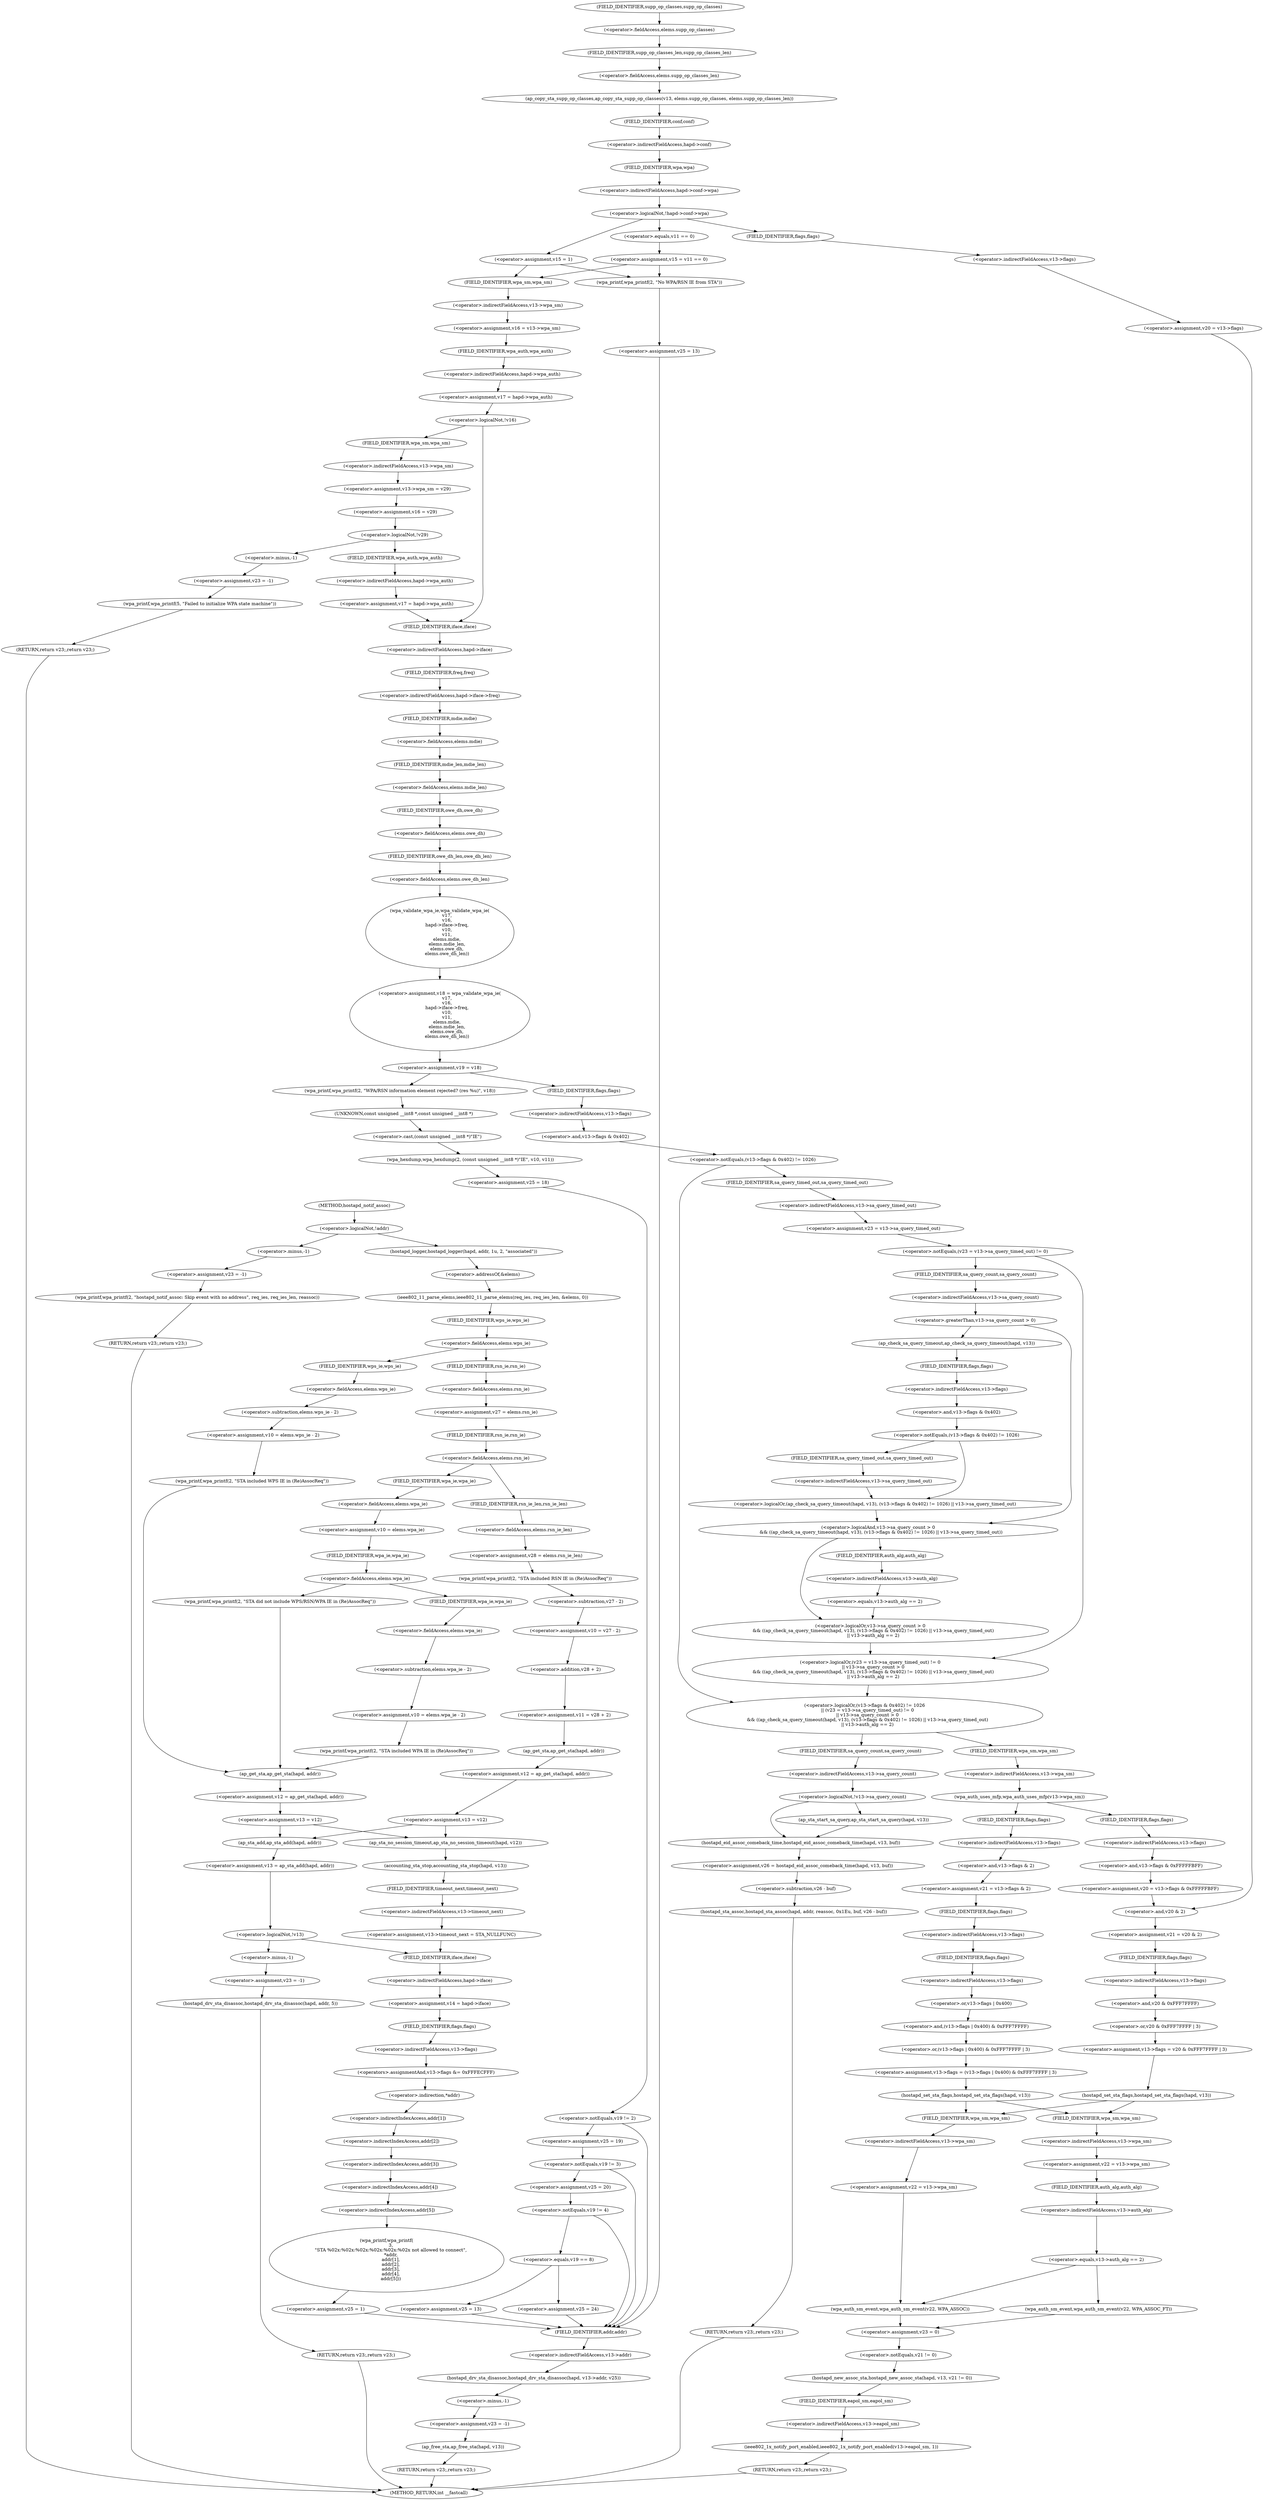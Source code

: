 digraph hostapd_notif_assoc {  
"1000151" [label = "(<operator>.logicalNot,!addr)" ]
"1000154" [label = "(<operator>.assignment,v23 = -1)" ]
"1000156" [label = "(<operator>.minus,-1)" ]
"1000158" [label = "(wpa_printf,wpa_printf(2, \"hostapd_notif_assoc: Skip event with no address\", req_ies, req_ies_len, reassoc))" ]
"1000164" [label = "(RETURN,return v23;,return v23;)" ]
"1000166" [label = "(hostapd_logger,hostapd_logger(hapd, addr, 1u, 2, \"associated\"))" ]
"1000172" [label = "(ieee802_11_parse_elems,ieee802_11_parse_elems(req_ies, req_ies_len, &elems, 0))" ]
"1000175" [label = "(<operator>.addressOf,&elems)" ]
"1000179" [label = "(<operator>.fieldAccess,elems.wps_ie)" ]
"1000181" [label = "(FIELD_IDENTIFIER,wps_ie,wps_ie)" ]
"1000183" [label = "(<operator>.assignment,v10 = elems.wps_ie - 2)" ]
"1000185" [label = "(<operator>.subtraction,elems.wps_ie - 2)" ]
"1000186" [label = "(<operator>.fieldAccess,elems.wps_ie)" ]
"1000188" [label = "(FIELD_IDENTIFIER,wps_ie,wps_ie)" ]
"1000191" [label = "(wpa_printf,wpa_printf(2, \"STA included WPS IE in (Re)AssocReq\"))" ]
"1000196" [label = "(<operator>.assignment,v27 = elems.rsn_ie)" ]
"1000198" [label = "(<operator>.fieldAccess,elems.rsn_ie)" ]
"1000200" [label = "(FIELD_IDENTIFIER,rsn_ie,rsn_ie)" ]
"1000202" [label = "(<operator>.fieldAccess,elems.rsn_ie)" ]
"1000204" [label = "(FIELD_IDENTIFIER,rsn_ie,rsn_ie)" ]
"1000206" [label = "(<operator>.assignment,v28 = elems.rsn_ie_len)" ]
"1000208" [label = "(<operator>.fieldAccess,elems.rsn_ie_len)" ]
"1000210" [label = "(FIELD_IDENTIFIER,rsn_ie_len,rsn_ie_len)" ]
"1000211" [label = "(wpa_printf,wpa_printf(2, \"STA included RSN IE in (Re)AssocReq\"))" ]
"1000214" [label = "(<operator>.assignment,v10 = v27 - 2)" ]
"1000216" [label = "(<operator>.subtraction,v27 - 2)" ]
"1000219" [label = "(<operator>.assignment,v11 = v28 + 2)" ]
"1000221" [label = "(<operator>.addition,v28 + 2)" ]
"1000224" [label = "(<operator>.assignment,v12 = ap_get_sta(hapd, addr))" ]
"1000226" [label = "(ap_get_sta,ap_get_sta(hapd, addr))" ]
"1000229" [label = "(<operator>.assignment,v13 = v12)" ]
"1000236" [label = "(<operator>.assignment,v10 = elems.wpa_ie)" ]
"1000238" [label = "(<operator>.fieldAccess,elems.wpa_ie)" ]
"1000240" [label = "(FIELD_IDENTIFIER,wpa_ie,wpa_ie)" ]
"1000242" [label = "(<operator>.fieldAccess,elems.wpa_ie)" ]
"1000244" [label = "(FIELD_IDENTIFIER,wpa_ie,wpa_ie)" ]
"1000246" [label = "(<operator>.assignment,v10 = elems.wpa_ie - 2)" ]
"1000248" [label = "(<operator>.subtraction,elems.wpa_ie - 2)" ]
"1000249" [label = "(<operator>.fieldAccess,elems.wpa_ie)" ]
"1000251" [label = "(FIELD_IDENTIFIER,wpa_ie,wpa_ie)" ]
"1000254" [label = "(wpa_printf,wpa_printf(2, \"STA included WPA IE in (Re)AssocReq\"))" ]
"1000260" [label = "(wpa_printf,wpa_printf(2, \"STA did not include WPS/RSN/WPA IE in (Re)AssocReq\"))" ]
"1000263" [label = "(<operator>.assignment,v12 = ap_get_sta(hapd, addr))" ]
"1000265" [label = "(ap_get_sta,ap_get_sta(hapd, addr))" ]
"1000268" [label = "(<operator>.assignment,v13 = v12)" ]
"1000275" [label = "(ap_sta_no_session_timeout,ap_sta_no_session_timeout(hapd, v12))" ]
"1000278" [label = "(accounting_sta_stop,accounting_sta_stop(hapd, v13))" ]
"1000281" [label = "(<operator>.assignment,v13->timeout_next = STA_NULLFUNC)" ]
"1000282" [label = "(<operator>.indirectFieldAccess,v13->timeout_next)" ]
"1000284" [label = "(FIELD_IDENTIFIER,timeout_next,timeout_next)" ]
"1000288" [label = "(<operator>.assignment,v13 = ap_sta_add(hapd, addr))" ]
"1000290" [label = "(ap_sta_add,ap_sta_add(hapd, addr))" ]
"1000294" [label = "(<operator>.logicalNot,!v13)" ]
"1000297" [label = "(<operator>.assignment,v23 = -1)" ]
"1000299" [label = "(<operator>.minus,-1)" ]
"1000301" [label = "(hostapd_drv_sta_disassoc,hostapd_drv_sta_disassoc(hapd, addr, 5))" ]
"1000305" [label = "(RETURN,return v23;,return v23;)" ]
"1000308" [label = "(<operator>.assignment,v14 = hapd->iface)" ]
"1000310" [label = "(<operator>.indirectFieldAccess,hapd->iface)" ]
"1000312" [label = "(FIELD_IDENTIFIER,iface,iface)" ]
"1000313" [label = "(<operators>.assignmentAnd,v13->flags &= 0xFFFECFFF)" ]
"1000314" [label = "(<operator>.indirectFieldAccess,v13->flags)" ]
"1000316" [label = "(FIELD_IDENTIFIER,flags,flags)" ]
"1000319" [label = "(wpa_printf,wpa_printf(\n      3,\n      \"STA %02x:%02x:%02x:%02x:%02x:%02x not allowed to connect\",\n      *addr,\n      addr[1],\n      addr[2],\n      addr[3],\n      addr[4],\n      addr[5]))" ]
"1000322" [label = "(<operator>.indirection,*addr)" ]
"1000324" [label = "(<operator>.indirectIndexAccess,addr[1])" ]
"1000327" [label = "(<operator>.indirectIndexAccess,addr[2])" ]
"1000330" [label = "(<operator>.indirectIndexAccess,addr[3])" ]
"1000333" [label = "(<operator>.indirectIndexAccess,addr[4])" ]
"1000336" [label = "(<operator>.indirectIndexAccess,addr[5])" ]
"1000339" [label = "(<operator>.assignment,v25 = 1)" ]
"1000343" [label = "(hostapd_drv_sta_disassoc,hostapd_drv_sta_disassoc(hapd, v13->addr, v25))" ]
"1000345" [label = "(<operator>.indirectFieldAccess,v13->addr)" ]
"1000347" [label = "(FIELD_IDENTIFIER,addr,addr)" ]
"1000349" [label = "(<operator>.assignment,v23 = -1)" ]
"1000351" [label = "(<operator>.minus,-1)" ]
"1000353" [label = "(ap_free_sta,ap_free_sta(hapd, v13))" ]
"1000356" [label = "(RETURN,return v23;,return v23;)" ]
"1000358" [label = "(ap_copy_sta_supp_op_classes,ap_copy_sta_supp_op_classes(v13, elems.supp_op_classes, elems.supp_op_classes_len))" ]
"1000360" [label = "(<operator>.fieldAccess,elems.supp_op_classes)" ]
"1000362" [label = "(FIELD_IDENTIFIER,supp_op_classes,supp_op_classes)" ]
"1000363" [label = "(<operator>.fieldAccess,elems.supp_op_classes_len)" ]
"1000365" [label = "(FIELD_IDENTIFIER,supp_op_classes_len,supp_op_classes_len)" ]
"1000367" [label = "(<operator>.logicalNot,!hapd->conf->wpa)" ]
"1000368" [label = "(<operator>.indirectFieldAccess,hapd->conf->wpa)" ]
"1000369" [label = "(<operator>.indirectFieldAccess,hapd->conf)" ]
"1000371" [label = "(FIELD_IDENTIFIER,conf,conf)" ]
"1000372" [label = "(FIELD_IDENTIFIER,wpa,wpa)" ]
"1000374" [label = "(<operator>.assignment,v20 = v13->flags)" ]
"1000376" [label = "(<operator>.indirectFieldAccess,v13->flags)" ]
"1000378" [label = "(FIELD_IDENTIFIER,flags,flags)" ]
"1000382" [label = "(<operator>.assignment,v15 = v11 == 0)" ]
"1000384" [label = "(<operator>.equals,v11 == 0)" ]
"1000388" [label = "(<operator>.assignment,v15 = 1)" ]
"1000394" [label = "(wpa_printf,wpa_printf(2, \"No WPA/RSN IE from STA\"))" ]
"1000397" [label = "(<operator>.assignment,v25 = 13)" ]
"1000401" [label = "(<operator>.assignment,v16 = v13->wpa_sm)" ]
"1000403" [label = "(<operator>.indirectFieldAccess,v13->wpa_sm)" ]
"1000405" [label = "(FIELD_IDENTIFIER,wpa_sm,wpa_sm)" ]
"1000406" [label = "(<operator>.assignment,v17 = hapd->wpa_auth)" ]
"1000408" [label = "(<operator>.indirectFieldAccess,hapd->wpa_auth)" ]
"1000410" [label = "(FIELD_IDENTIFIER,wpa_auth,wpa_auth)" ]
"1000412" [label = "(<operator>.logicalNot,!v16)" ]
"1000415" [label = "(<operator>.assignment,v13->wpa_sm = v29)" ]
"1000416" [label = "(<operator>.indirectFieldAccess,v13->wpa_sm)" ]
"1000418" [label = "(FIELD_IDENTIFIER,wpa_sm,wpa_sm)" ]
"1000420" [label = "(<operator>.assignment,v16 = v29)" ]
"1000424" [label = "(<operator>.logicalNot,!v29)" ]
"1000427" [label = "(<operator>.assignment,v23 = -1)" ]
"1000429" [label = "(<operator>.minus,-1)" ]
"1000431" [label = "(wpa_printf,wpa_printf(5, \"Failed to initialize WPA state machine\"))" ]
"1000434" [label = "(RETURN,return v23;,return v23;)" ]
"1000436" [label = "(<operator>.assignment,v17 = hapd->wpa_auth)" ]
"1000438" [label = "(<operator>.indirectFieldAccess,hapd->wpa_auth)" ]
"1000440" [label = "(FIELD_IDENTIFIER,wpa_auth,wpa_auth)" ]
"1000441" [label = "(<operator>.assignment,v18 = wpa_validate_wpa_ie(\n          v17,\n          v16,\n          hapd->iface->freq,\n          v10,\n          v11,\n          elems.mdie,\n          elems.mdie_len,\n          elems.owe_dh,\n          elems.owe_dh_len))" ]
"1000443" [label = "(wpa_validate_wpa_ie,wpa_validate_wpa_ie(\n          v17,\n          v16,\n          hapd->iface->freq,\n          v10,\n          v11,\n          elems.mdie,\n          elems.mdie_len,\n          elems.owe_dh,\n          elems.owe_dh_len))" ]
"1000446" [label = "(<operator>.indirectFieldAccess,hapd->iface->freq)" ]
"1000447" [label = "(<operator>.indirectFieldAccess,hapd->iface)" ]
"1000449" [label = "(FIELD_IDENTIFIER,iface,iface)" ]
"1000450" [label = "(FIELD_IDENTIFIER,freq,freq)" ]
"1000453" [label = "(<operator>.fieldAccess,elems.mdie)" ]
"1000455" [label = "(FIELD_IDENTIFIER,mdie,mdie)" ]
"1000456" [label = "(<operator>.fieldAccess,elems.mdie_len)" ]
"1000458" [label = "(FIELD_IDENTIFIER,mdie_len,mdie_len)" ]
"1000459" [label = "(<operator>.fieldAccess,elems.owe_dh)" ]
"1000461" [label = "(FIELD_IDENTIFIER,owe_dh,owe_dh)" ]
"1000462" [label = "(<operator>.fieldAccess,elems.owe_dh_len)" ]
"1000464" [label = "(FIELD_IDENTIFIER,owe_dh_len,owe_dh_len)" ]
"1000465" [label = "(<operator>.assignment,v19 = v18)" ]
"1000471" [label = "(wpa_printf,wpa_printf(2, \"WPA/RSN information element rejected? (res %u)\", v18))" ]
"1000475" [label = "(wpa_hexdump,wpa_hexdump(2, (const unsigned __int8 *)\"IE\", v10, v11))" ]
"1000477" [label = "(<operator>.cast,(const unsigned __int8 *)\"IE\")" ]
"1000478" [label = "(UNKNOWN,const unsigned __int8 *,const unsigned __int8 *)" ]
"1000482" [label = "(<operator>.assignment,v25 = 18)" ]
"1000486" [label = "(<operator>.notEquals,v19 != 2)" ]
"1000490" [label = "(<operator>.assignment,v25 = 19)" ]
"1000494" [label = "(<operator>.notEquals,v19 != 3)" ]
"1000498" [label = "(<operator>.assignment,v25 = 20)" ]
"1000502" [label = "(<operator>.notEquals,v19 != 4)" ]
"1000507" [label = "(<operator>.equals,v19 == 8)" ]
"1000510" [label = "(<operator>.assignment,v25 = 24)" ]
"1000514" [label = "(<operator>.assignment,v25 = 13)" ]
"1000519" [label = "(<operator>.logicalOr,(v13->flags & 0x402) != 1026\n    || (v23 = v13->sa_query_timed_out) != 0\n    || v13->sa_query_count > 0\n    && ((ap_check_sa_query_timeout(hapd, v13), (v13->flags & 0x402) != 1026) || v13->sa_query_timed_out)\n    || v13->auth_alg == 2)" ]
"1000520" [label = "(<operator>.notEquals,(v13->flags & 0x402) != 1026)" ]
"1000521" [label = "(<operator>.and,v13->flags & 0x402)" ]
"1000522" [label = "(<operator>.indirectFieldAccess,v13->flags)" ]
"1000524" [label = "(FIELD_IDENTIFIER,flags,flags)" ]
"1000527" [label = "(<operator>.logicalOr,(v23 = v13->sa_query_timed_out) != 0\n    || v13->sa_query_count > 0\n    && ((ap_check_sa_query_timeout(hapd, v13), (v13->flags & 0x402) != 1026) || v13->sa_query_timed_out)\n    || v13->auth_alg == 2)" ]
"1000528" [label = "(<operator>.notEquals,(v23 = v13->sa_query_timed_out) != 0)" ]
"1000529" [label = "(<operator>.assignment,v23 = v13->sa_query_timed_out)" ]
"1000531" [label = "(<operator>.indirectFieldAccess,v13->sa_query_timed_out)" ]
"1000533" [label = "(FIELD_IDENTIFIER,sa_query_timed_out,sa_query_timed_out)" ]
"1000535" [label = "(<operator>.logicalOr,v13->sa_query_count > 0\n    && ((ap_check_sa_query_timeout(hapd, v13), (v13->flags & 0x402) != 1026) || v13->sa_query_timed_out)\n    || v13->auth_alg == 2)" ]
"1000536" [label = "(<operator>.logicalAnd,v13->sa_query_count > 0\n    && ((ap_check_sa_query_timeout(hapd, v13), (v13->flags & 0x402) != 1026) || v13->sa_query_timed_out))" ]
"1000537" [label = "(<operator>.greaterThan,v13->sa_query_count > 0)" ]
"1000538" [label = "(<operator>.indirectFieldAccess,v13->sa_query_count)" ]
"1000540" [label = "(FIELD_IDENTIFIER,sa_query_count,sa_query_count)" ]
"1000542" [label = "(<operator>.logicalOr,(ap_check_sa_query_timeout(hapd, v13), (v13->flags & 0x402) != 1026) || v13->sa_query_timed_out)" ]
"1000544" [label = "(ap_check_sa_query_timeout,ap_check_sa_query_timeout(hapd, v13))" ]
"1000547" [label = "(<operator>.notEquals,(v13->flags & 0x402) != 1026)" ]
"1000548" [label = "(<operator>.and,v13->flags & 0x402)" ]
"1000549" [label = "(<operator>.indirectFieldAccess,v13->flags)" ]
"1000551" [label = "(FIELD_IDENTIFIER,flags,flags)" ]
"1000554" [label = "(<operator>.indirectFieldAccess,v13->sa_query_timed_out)" ]
"1000556" [label = "(FIELD_IDENTIFIER,sa_query_timed_out,sa_query_timed_out)" ]
"1000557" [label = "(<operator>.equals,v13->auth_alg == 2)" ]
"1000558" [label = "(<operator>.indirectFieldAccess,v13->auth_alg)" ]
"1000560" [label = "(FIELD_IDENTIFIER,auth_alg,auth_alg)" ]
"1000564" [label = "(wpa_auth_uses_mfp,wpa_auth_uses_mfp(v13->wpa_sm))" ]
"1000565" [label = "(<operator>.indirectFieldAccess,v13->wpa_sm)" ]
"1000567" [label = "(FIELD_IDENTIFIER,wpa_sm,wpa_sm)" ]
"1000569" [label = "(<operator>.assignment,v21 = v13->flags & 2)" ]
"1000571" [label = "(<operator>.and,v13->flags & 2)" ]
"1000572" [label = "(<operator>.indirectFieldAccess,v13->flags)" ]
"1000574" [label = "(FIELD_IDENTIFIER,flags,flags)" ]
"1000576" [label = "(<operator>.assignment,v13->flags = (v13->flags | 0x400) & 0xFFF7FFFF | 3)" ]
"1000577" [label = "(<operator>.indirectFieldAccess,v13->flags)" ]
"1000579" [label = "(FIELD_IDENTIFIER,flags,flags)" ]
"1000580" [label = "(<operator>.or,(v13->flags | 0x400) & 0xFFF7FFFF | 3)" ]
"1000581" [label = "(<operator>.and,(v13->flags | 0x400) & 0xFFF7FFFF)" ]
"1000582" [label = "(<operator>.or,v13->flags | 0x400)" ]
"1000583" [label = "(<operator>.indirectFieldAccess,v13->flags)" ]
"1000585" [label = "(FIELD_IDENTIFIER,flags,flags)" ]
"1000589" [label = "(hostapd_set_sta_flags,hostapd_set_sta_flags(hapd, v13))" ]
"1000596" [label = "(<operator>.assignment,v22 = v13->wpa_sm)" ]
"1000598" [label = "(<operator>.indirectFieldAccess,v13->wpa_sm)" ]
"1000600" [label = "(FIELD_IDENTIFIER,wpa_sm,wpa_sm)" ]
"1000602" [label = "(<operator>.equals,v13->auth_alg == 2)" ]
"1000603" [label = "(<operator>.indirectFieldAccess,v13->auth_alg)" ]
"1000605" [label = "(FIELD_IDENTIFIER,auth_alg,auth_alg)" ]
"1000608" [label = "(wpa_auth_sm_event,wpa_auth_sm_event(v22, WPA_ASSOC_FT))" ]
"1000613" [label = "(wpa_auth_sm_event,wpa_auth_sm_event(v22, WPA_ASSOC))" ]
"1000617" [label = "(<operator>.assignment,v23 = 0)" ]
"1000620" [label = "(hostapd_new_assoc_sta,hostapd_new_assoc_sta(hapd, v13, v21 != 0))" ]
"1000623" [label = "(<operator>.notEquals,v21 != 0)" ]
"1000626" [label = "(ieee802_1x_notify_port_enabled,ieee802_1x_notify_port_enabled(v13->eapol_sm, 1))" ]
"1000627" [label = "(<operator>.indirectFieldAccess,v13->eapol_sm)" ]
"1000629" [label = "(FIELD_IDENTIFIER,eapol_sm,eapol_sm)" ]
"1000631" [label = "(RETURN,return v23;,return v23;)" ]
"1000634" [label = "(<operator>.assignment,v22 = v13->wpa_sm)" ]
"1000636" [label = "(<operator>.indirectFieldAccess,v13->wpa_sm)" ]
"1000638" [label = "(FIELD_IDENTIFIER,wpa_sm,wpa_sm)" ]
"1000640" [label = "(<operator>.assignment,v20 = v13->flags & 0xFFFFFBFF)" ]
"1000642" [label = "(<operator>.and,v13->flags & 0xFFFFFBFF)" ]
"1000643" [label = "(<operator>.indirectFieldAccess,v13->flags)" ]
"1000645" [label = "(FIELD_IDENTIFIER,flags,flags)" ]
"1000648" [label = "(<operator>.assignment,v21 = v20 & 2)" ]
"1000650" [label = "(<operator>.and,v20 & 2)" ]
"1000653" [label = "(<operator>.assignment,v13->flags = v20 & 0xFFF7FFFF | 3)" ]
"1000654" [label = "(<operator>.indirectFieldAccess,v13->flags)" ]
"1000656" [label = "(FIELD_IDENTIFIER,flags,flags)" ]
"1000657" [label = "(<operator>.or,v20 & 0xFFF7FFFF | 3)" ]
"1000658" [label = "(<operator>.and,v20 & 0xFFF7FFFF)" ]
"1000662" [label = "(hostapd_set_sta_flags,hostapd_set_sta_flags(hapd, v13))" ]
"1000670" [label = "(<operator>.logicalNot,!v13->sa_query_count)" ]
"1000671" [label = "(<operator>.indirectFieldAccess,v13->sa_query_count)" ]
"1000673" [label = "(FIELD_IDENTIFIER,sa_query_count,sa_query_count)" ]
"1000674" [label = "(ap_sta_start_sa_query,ap_sta_start_sa_query(hapd, v13))" ]
"1000677" [label = "(<operator>.assignment,v26 = hostapd_eid_assoc_comeback_time(hapd, v13, buf))" ]
"1000679" [label = "(hostapd_eid_assoc_comeback_time,hostapd_eid_assoc_comeback_time(hapd, v13, buf))" ]
"1000683" [label = "(hostapd_sta_assoc,hostapd_sta_assoc(hapd, addr, reassoc, 0x1Eu, buf, v26 - buf))" ]
"1000689" [label = "(<operator>.subtraction,v26 - buf)" ]
"1000692" [label = "(RETURN,return v23;,return v23;)" ]
"1000122" [label = "(METHOD,hostapd_notif_assoc)" ]
"1000694" [label = "(METHOD_RETURN,int __fastcall)" ]
  "1000151" -> "1000156" 
  "1000151" -> "1000166" 
  "1000154" -> "1000158" 
  "1000156" -> "1000154" 
  "1000158" -> "1000164" 
  "1000164" -> "1000694" 
  "1000166" -> "1000175" 
  "1000172" -> "1000181" 
  "1000175" -> "1000172" 
  "1000179" -> "1000188" 
  "1000179" -> "1000200" 
  "1000181" -> "1000179" 
  "1000183" -> "1000191" 
  "1000185" -> "1000183" 
  "1000186" -> "1000185" 
  "1000188" -> "1000186" 
  "1000191" -> "1000265" 
  "1000196" -> "1000204" 
  "1000198" -> "1000196" 
  "1000200" -> "1000198" 
  "1000202" -> "1000210" 
  "1000202" -> "1000240" 
  "1000204" -> "1000202" 
  "1000206" -> "1000211" 
  "1000208" -> "1000206" 
  "1000210" -> "1000208" 
  "1000211" -> "1000216" 
  "1000214" -> "1000221" 
  "1000216" -> "1000214" 
  "1000219" -> "1000226" 
  "1000221" -> "1000219" 
  "1000224" -> "1000229" 
  "1000226" -> "1000224" 
  "1000229" -> "1000275" 
  "1000229" -> "1000290" 
  "1000236" -> "1000244" 
  "1000238" -> "1000236" 
  "1000240" -> "1000238" 
  "1000242" -> "1000251" 
  "1000242" -> "1000260" 
  "1000244" -> "1000242" 
  "1000246" -> "1000254" 
  "1000248" -> "1000246" 
  "1000249" -> "1000248" 
  "1000251" -> "1000249" 
  "1000254" -> "1000265" 
  "1000260" -> "1000265" 
  "1000263" -> "1000268" 
  "1000265" -> "1000263" 
  "1000268" -> "1000275" 
  "1000268" -> "1000290" 
  "1000275" -> "1000278" 
  "1000278" -> "1000284" 
  "1000281" -> "1000312" 
  "1000282" -> "1000281" 
  "1000284" -> "1000282" 
  "1000288" -> "1000294" 
  "1000290" -> "1000288" 
  "1000294" -> "1000299" 
  "1000294" -> "1000312" 
  "1000297" -> "1000301" 
  "1000299" -> "1000297" 
  "1000301" -> "1000305" 
  "1000305" -> "1000694" 
  "1000308" -> "1000316" 
  "1000310" -> "1000308" 
  "1000312" -> "1000310" 
  "1000313" -> "1000322" 
  "1000314" -> "1000313" 
  "1000316" -> "1000314" 
  "1000319" -> "1000339" 
  "1000322" -> "1000324" 
  "1000324" -> "1000327" 
  "1000327" -> "1000330" 
  "1000330" -> "1000333" 
  "1000333" -> "1000336" 
  "1000336" -> "1000319" 
  "1000339" -> "1000347" 
  "1000343" -> "1000351" 
  "1000345" -> "1000343" 
  "1000347" -> "1000345" 
  "1000349" -> "1000353" 
  "1000351" -> "1000349" 
  "1000353" -> "1000356" 
  "1000356" -> "1000694" 
  "1000358" -> "1000371" 
  "1000360" -> "1000365" 
  "1000362" -> "1000360" 
  "1000363" -> "1000358" 
  "1000365" -> "1000363" 
  "1000367" -> "1000378" 
  "1000367" -> "1000384" 
  "1000367" -> "1000388" 
  "1000368" -> "1000367" 
  "1000369" -> "1000372" 
  "1000371" -> "1000369" 
  "1000372" -> "1000368" 
  "1000374" -> "1000650" 
  "1000376" -> "1000374" 
  "1000378" -> "1000376" 
  "1000382" -> "1000394" 
  "1000382" -> "1000405" 
  "1000384" -> "1000382" 
  "1000388" -> "1000394" 
  "1000388" -> "1000405" 
  "1000394" -> "1000397" 
  "1000397" -> "1000347" 
  "1000401" -> "1000410" 
  "1000403" -> "1000401" 
  "1000405" -> "1000403" 
  "1000406" -> "1000412" 
  "1000408" -> "1000406" 
  "1000410" -> "1000408" 
  "1000412" -> "1000418" 
  "1000412" -> "1000449" 
  "1000415" -> "1000420" 
  "1000416" -> "1000415" 
  "1000418" -> "1000416" 
  "1000420" -> "1000424" 
  "1000424" -> "1000429" 
  "1000424" -> "1000440" 
  "1000427" -> "1000431" 
  "1000429" -> "1000427" 
  "1000431" -> "1000434" 
  "1000434" -> "1000694" 
  "1000436" -> "1000449" 
  "1000438" -> "1000436" 
  "1000440" -> "1000438" 
  "1000441" -> "1000465" 
  "1000443" -> "1000441" 
  "1000446" -> "1000455" 
  "1000447" -> "1000450" 
  "1000449" -> "1000447" 
  "1000450" -> "1000446" 
  "1000453" -> "1000458" 
  "1000455" -> "1000453" 
  "1000456" -> "1000461" 
  "1000458" -> "1000456" 
  "1000459" -> "1000464" 
  "1000461" -> "1000459" 
  "1000462" -> "1000443" 
  "1000464" -> "1000462" 
  "1000465" -> "1000471" 
  "1000465" -> "1000524" 
  "1000471" -> "1000478" 
  "1000475" -> "1000482" 
  "1000477" -> "1000475" 
  "1000478" -> "1000477" 
  "1000482" -> "1000486" 
  "1000486" -> "1000490" 
  "1000486" -> "1000347" 
  "1000490" -> "1000494" 
  "1000494" -> "1000498" 
  "1000494" -> "1000347" 
  "1000498" -> "1000502" 
  "1000502" -> "1000507" 
  "1000502" -> "1000347" 
  "1000507" -> "1000510" 
  "1000507" -> "1000514" 
  "1000510" -> "1000347" 
  "1000514" -> "1000347" 
  "1000519" -> "1000567" 
  "1000519" -> "1000673" 
  "1000520" -> "1000519" 
  "1000520" -> "1000533" 
  "1000521" -> "1000520" 
  "1000522" -> "1000521" 
  "1000524" -> "1000522" 
  "1000527" -> "1000519" 
  "1000528" -> "1000527" 
  "1000528" -> "1000540" 
  "1000529" -> "1000528" 
  "1000531" -> "1000529" 
  "1000533" -> "1000531" 
  "1000535" -> "1000527" 
  "1000536" -> "1000535" 
  "1000536" -> "1000560" 
  "1000537" -> "1000536" 
  "1000537" -> "1000544" 
  "1000538" -> "1000537" 
  "1000540" -> "1000538" 
  "1000542" -> "1000536" 
  "1000544" -> "1000551" 
  "1000547" -> "1000542" 
  "1000547" -> "1000556" 
  "1000548" -> "1000547" 
  "1000549" -> "1000548" 
  "1000551" -> "1000549" 
  "1000554" -> "1000542" 
  "1000556" -> "1000554" 
  "1000557" -> "1000535" 
  "1000558" -> "1000557" 
  "1000560" -> "1000558" 
  "1000564" -> "1000574" 
  "1000564" -> "1000645" 
  "1000565" -> "1000564" 
  "1000567" -> "1000565" 
  "1000569" -> "1000579" 
  "1000571" -> "1000569" 
  "1000572" -> "1000571" 
  "1000574" -> "1000572" 
  "1000576" -> "1000589" 
  "1000577" -> "1000585" 
  "1000579" -> "1000577" 
  "1000580" -> "1000576" 
  "1000581" -> "1000580" 
  "1000582" -> "1000581" 
  "1000583" -> "1000582" 
  "1000585" -> "1000583" 
  "1000589" -> "1000600" 
  "1000589" -> "1000638" 
  "1000596" -> "1000605" 
  "1000598" -> "1000596" 
  "1000600" -> "1000598" 
  "1000602" -> "1000608" 
  "1000602" -> "1000613" 
  "1000603" -> "1000602" 
  "1000605" -> "1000603" 
  "1000608" -> "1000617" 
  "1000613" -> "1000617" 
  "1000617" -> "1000623" 
  "1000620" -> "1000629" 
  "1000623" -> "1000620" 
  "1000626" -> "1000631" 
  "1000627" -> "1000626" 
  "1000629" -> "1000627" 
  "1000631" -> "1000694" 
  "1000634" -> "1000613" 
  "1000636" -> "1000634" 
  "1000638" -> "1000636" 
  "1000640" -> "1000650" 
  "1000642" -> "1000640" 
  "1000643" -> "1000642" 
  "1000645" -> "1000643" 
  "1000648" -> "1000656" 
  "1000650" -> "1000648" 
  "1000653" -> "1000662" 
  "1000654" -> "1000658" 
  "1000656" -> "1000654" 
  "1000657" -> "1000653" 
  "1000658" -> "1000657" 
  "1000662" -> "1000600" 
  "1000662" -> "1000638" 
  "1000670" -> "1000674" 
  "1000670" -> "1000679" 
  "1000671" -> "1000670" 
  "1000673" -> "1000671" 
  "1000674" -> "1000679" 
  "1000677" -> "1000689" 
  "1000679" -> "1000677" 
  "1000683" -> "1000692" 
  "1000689" -> "1000683" 
  "1000692" -> "1000694" 
  "1000122" -> "1000151" 
}
